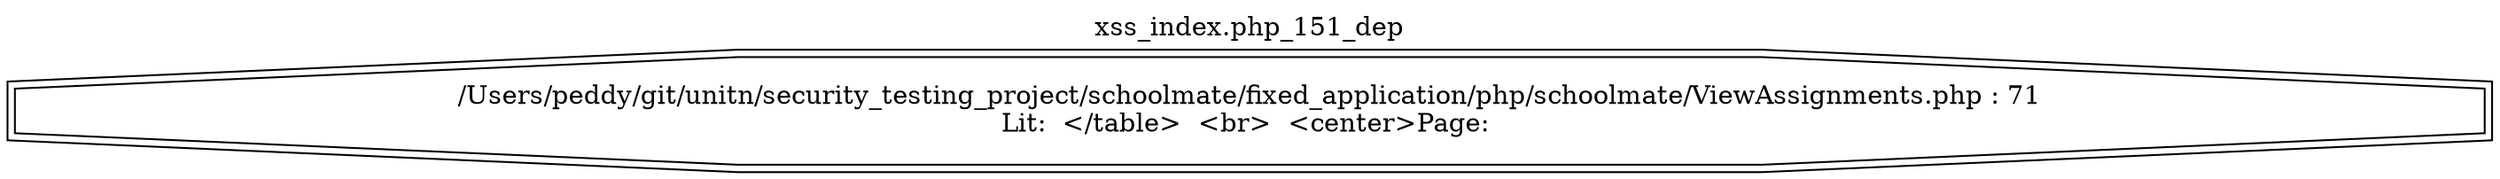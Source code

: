 digraph cfg {
  label="xss_index.php_151_dep";
  labelloc=t;
  n1 [shape=doubleoctagon, label="/Users/peddy/git/unitn/security_testing_project/schoolmate/fixed_application/php/schoolmate/ViewAssignments.php : 71\nLit:  </table>  <br>  <center>Page: \n"];
}
